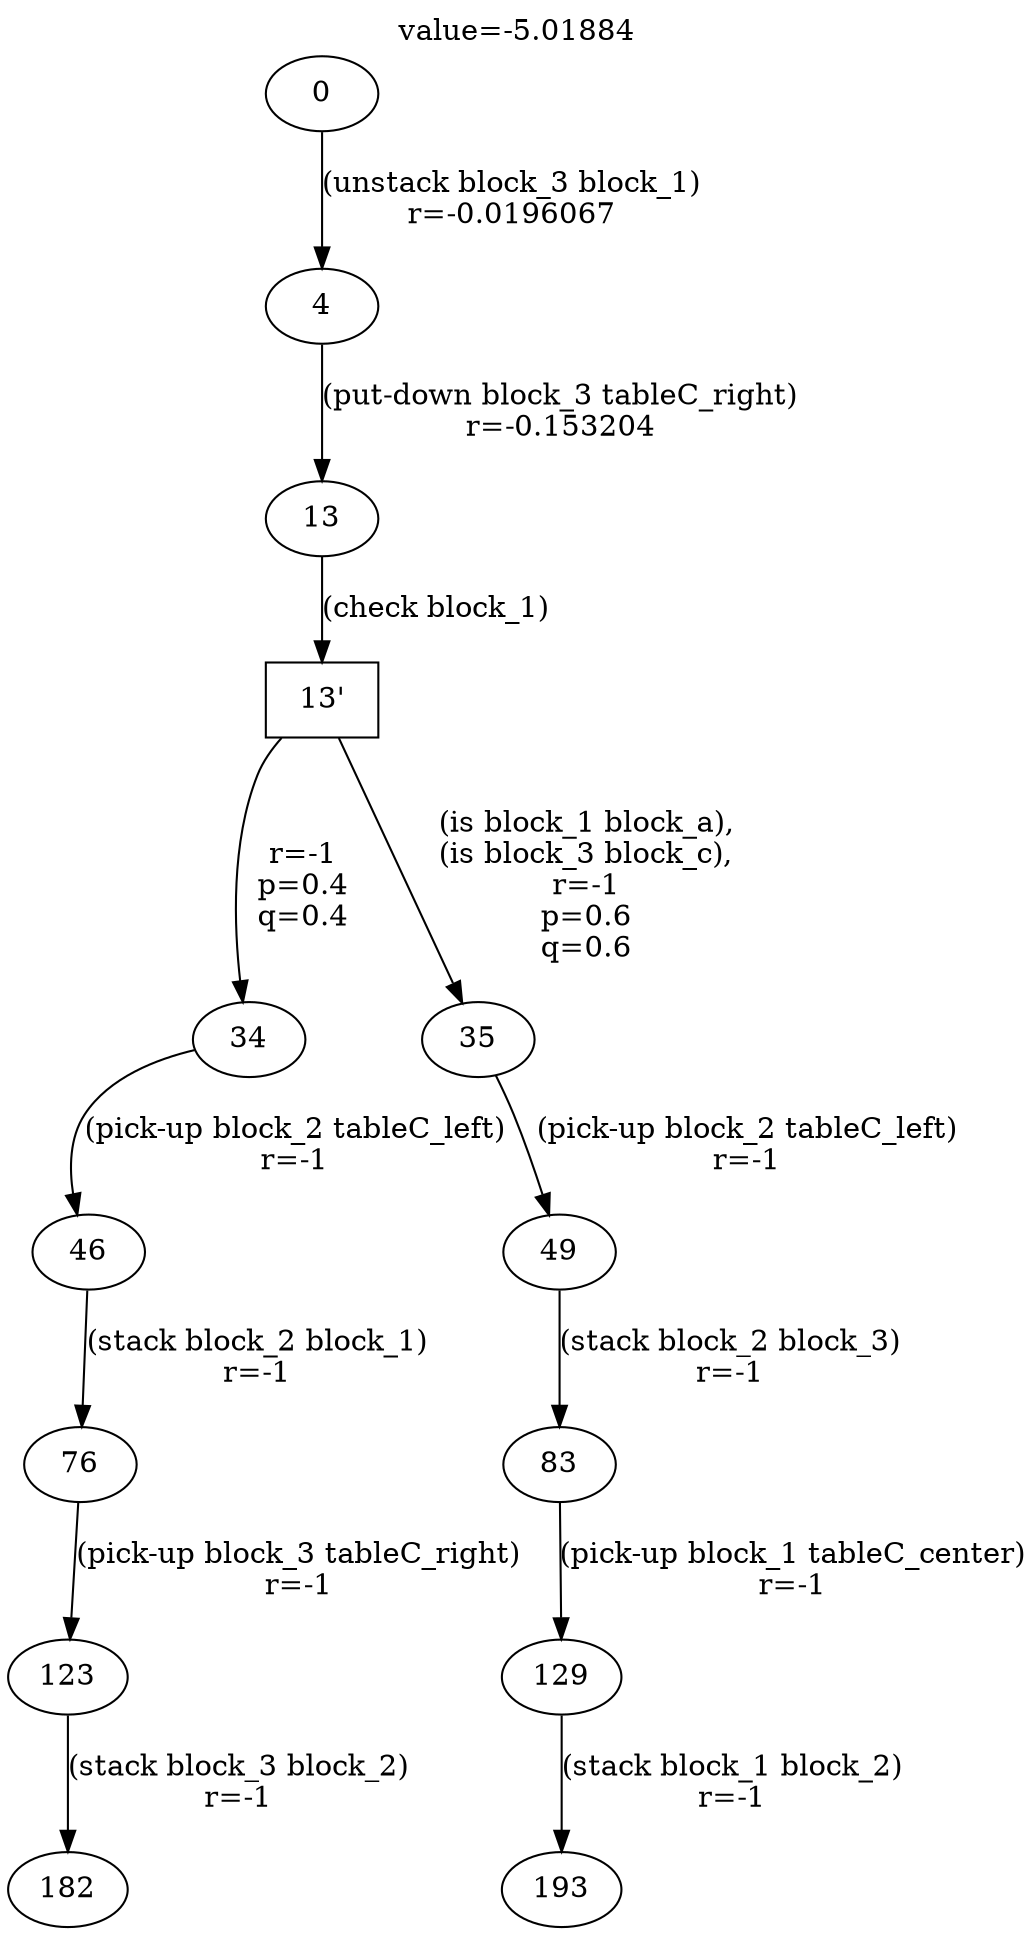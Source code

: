 digraph g{
label="value=-5.01884"
labelloc=top
0->4 [ label="(unstack block_3 block_1)
r=-0.0196067" ];
4->13 [ label="(put-down block_3 tableC_right)
r=-0.153204" ];
"13'" [ shape=box ] ;
13->"13'" [ label="(check block_1)" ];
"13'"->34 [ label="
r=-1
p=0.4
q=0.4" ];
34->46 [ label="(pick-up block_2 tableC_left)
r=-1" ];
46->76 [ label="(stack block_2 block_1)
r=-1" ];
76->123 [ label="(pick-up block_3 tableC_right)
r=-1" ];
123->182 [ label="(stack block_3 block_2)
r=-1" ];
"13'"->35 [ label="
(is block_1 block_a),
(is block_3 block_c),
r=-1
p=0.6
q=0.6" ];
35->49 [ label="(pick-up block_2 tableC_left)
r=-1" ];
49->83 [ label="(stack block_2 block_3)
r=-1" ];
83->129 [ label="(pick-up block_1 tableC_center)
r=-1" ];
129->193 [ label="(stack block_1 block_2)
r=-1" ];
}
